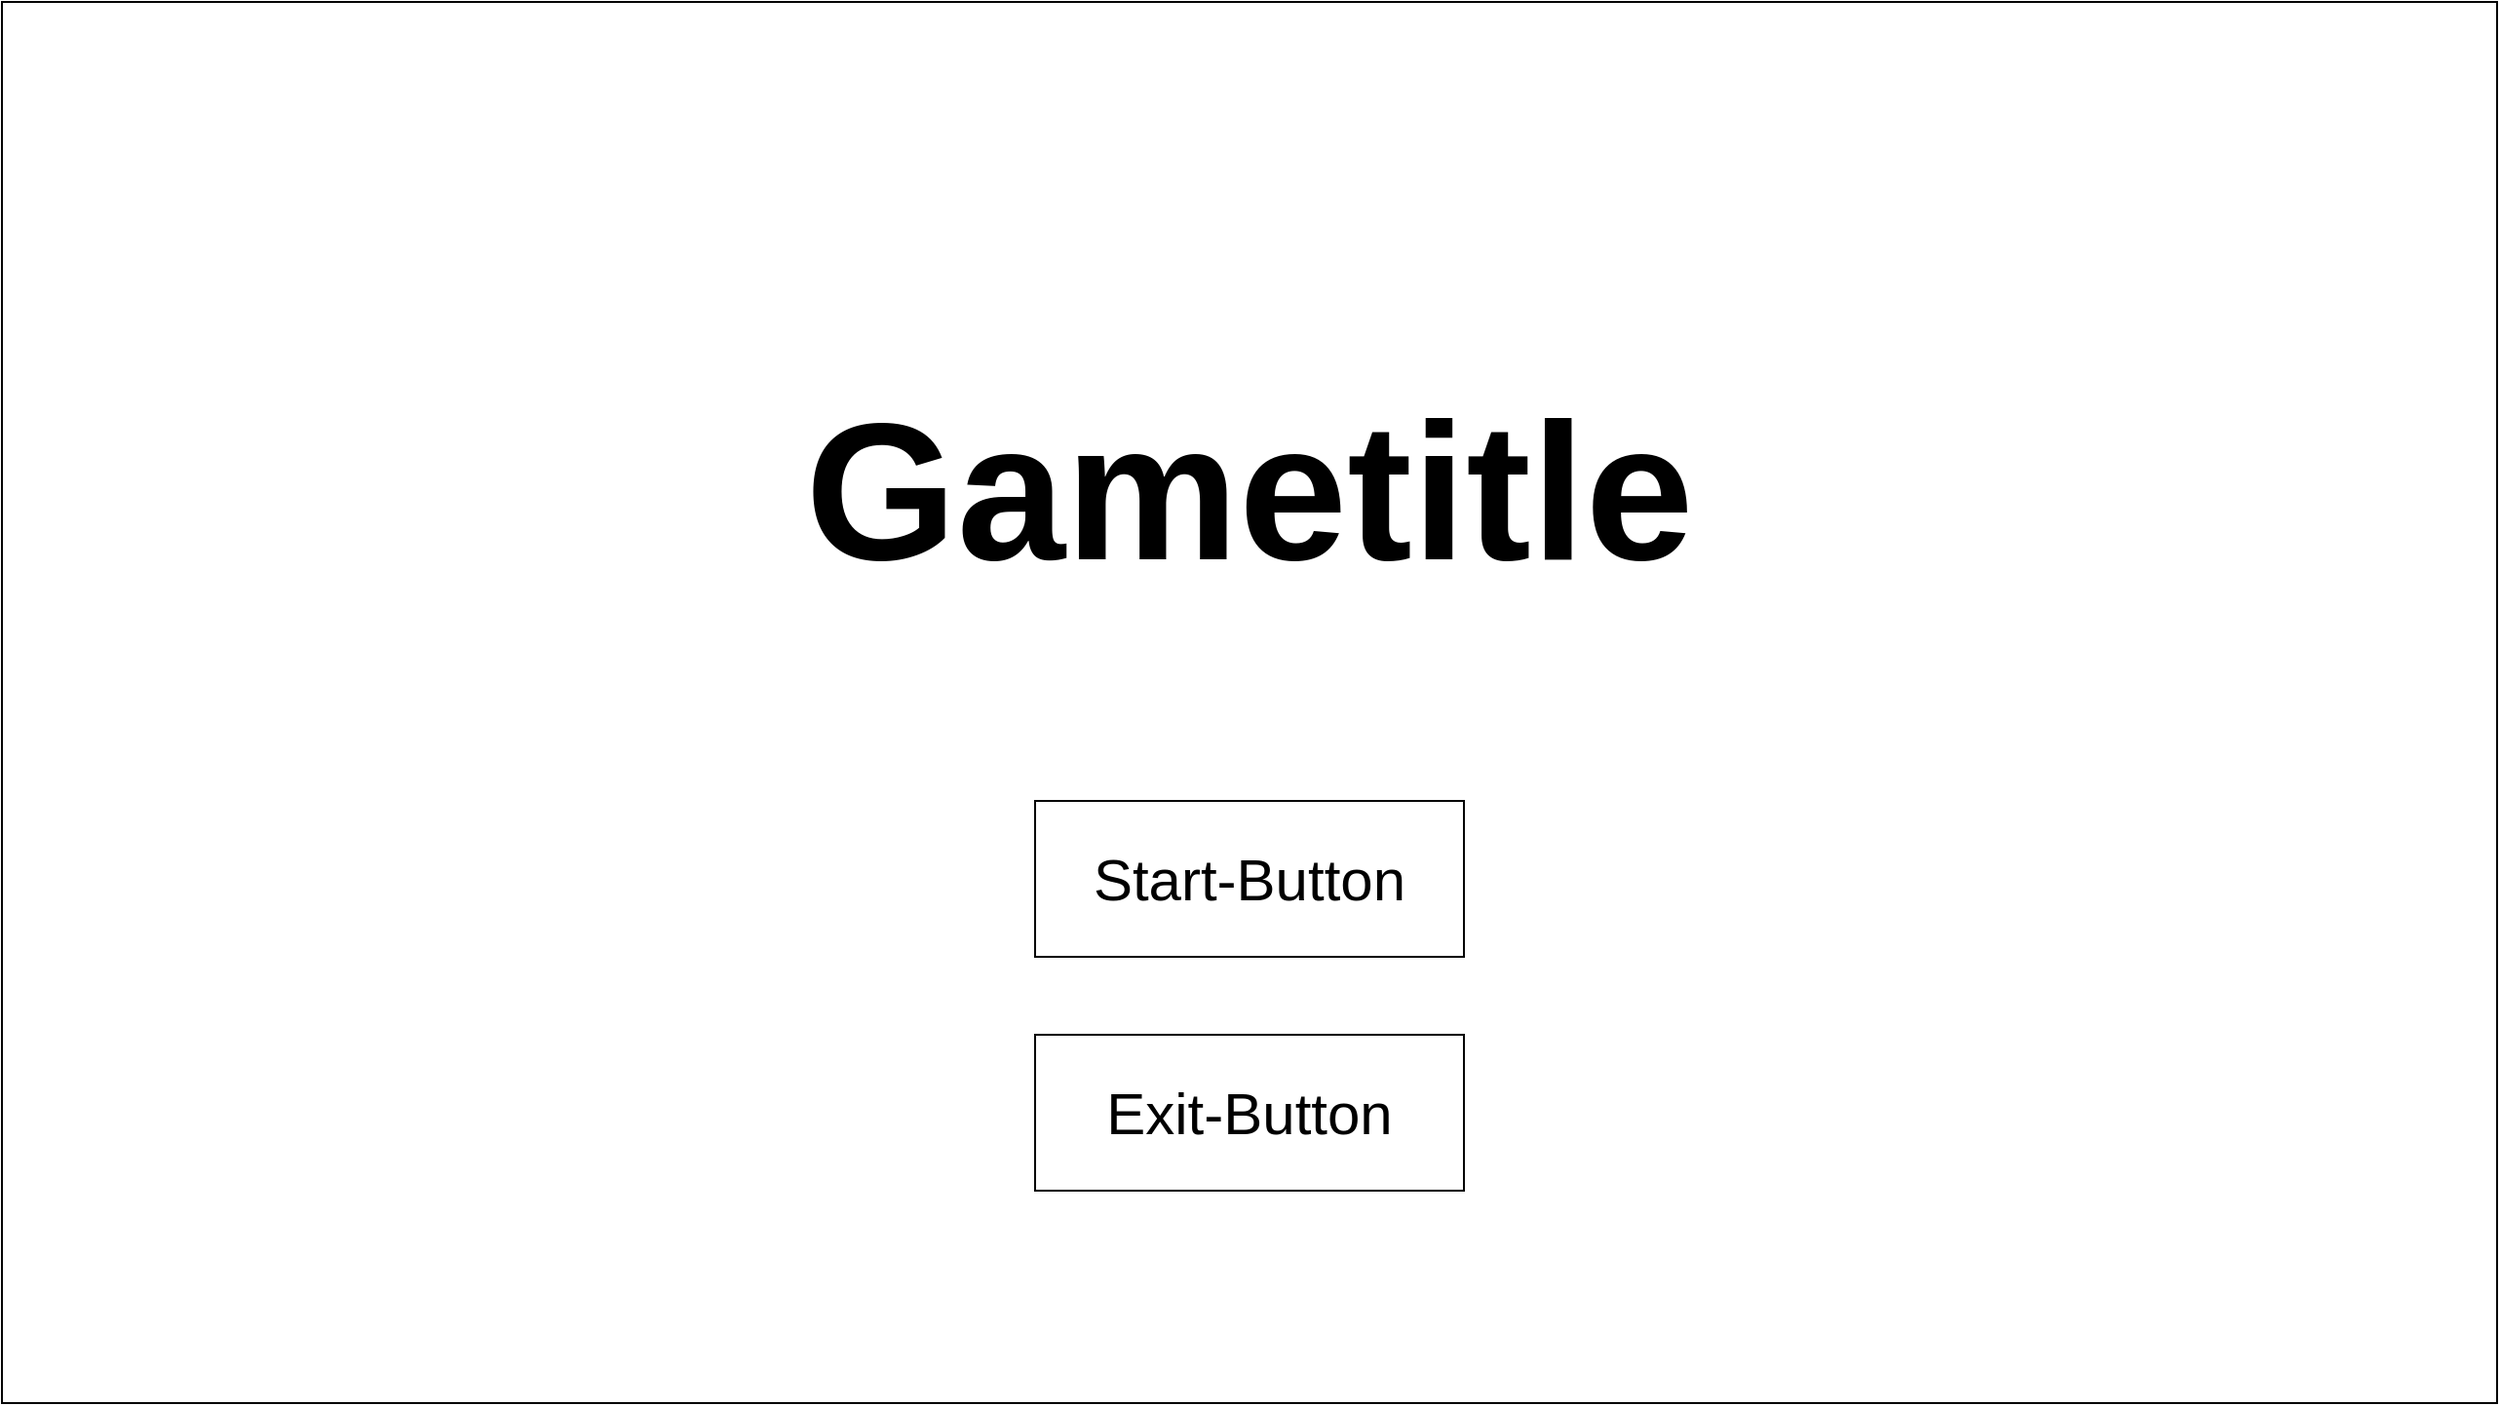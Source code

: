 <mxfile version="14.2.9"><diagram id="7ufu-2xWMey9KHMllkBW" name="Page-1"><mxGraphModel dx="1730" dy="2034" grid="1" gridSize="10" guides="1" tooltips="1" connect="1" arrows="1" fold="1" page="1" pageScale="1" pageWidth="827" pageHeight="1169" math="0" shadow="0"><root><mxCell id="0"/><mxCell id="1" parent="0"/><mxCell id="PIx4minwWeIDictenfKv-2" value="" style="rounded=0;whiteSpace=wrap;html=1;" vertex="1" parent="1"><mxGeometry x="10" y="-1160" width="1280" height="719" as="geometry"/></mxCell><mxCell id="PIx4minwWeIDictenfKv-9" value="&lt;font size=&quot;1&quot;&gt;&lt;b&gt;&lt;font style=&quot;font-size: 100px&quot;&gt;Gametitle&lt;/font&gt;&lt;/b&gt;&lt;/font&gt;" style="text;html=1;strokeColor=none;fillColor=none;align=center;verticalAlign=middle;whiteSpace=wrap;rounded=0;" vertex="1" parent="1"><mxGeometry x="385" y="-1000" width="530" height="180" as="geometry"/></mxCell><mxCell id="PIx4minwWeIDictenfKv-16" value="" style="group" vertex="1" connectable="0" parent="1"><mxGeometry x="540" y="-630" width="220" height="80" as="geometry"/></mxCell><mxCell id="PIx4minwWeIDictenfKv-14" value="" style="rounded=0;whiteSpace=wrap;html=1;" vertex="1" parent="PIx4minwWeIDictenfKv-16"><mxGeometry width="220" height="80" as="geometry"/></mxCell><mxCell id="PIx4minwWeIDictenfKv-15" value="&lt;font style=&quot;font-size: 30px&quot;&gt;Exit-Button&lt;/font&gt;" style="text;html=1;strokeColor=none;fillColor=none;align=center;verticalAlign=middle;whiteSpace=wrap;rounded=0;" vertex="1" parent="PIx4minwWeIDictenfKv-16"><mxGeometry width="220" height="80" as="geometry"/></mxCell><mxCell id="PIx4minwWeIDictenfKv-17" value="" style="group" vertex="1" connectable="0" parent="1"><mxGeometry x="540" y="-750" width="220" height="80" as="geometry"/></mxCell><mxCell id="PIx4minwWeIDictenfKv-10" value="" style="rounded=0;whiteSpace=wrap;html=1;" vertex="1" parent="PIx4minwWeIDictenfKv-17"><mxGeometry width="220" height="80" as="geometry"/></mxCell><mxCell id="PIx4minwWeIDictenfKv-11" value="&lt;font style=&quot;font-size: 30px&quot;&gt;Start-Button&lt;/font&gt;" style="text;html=1;strokeColor=none;fillColor=none;align=center;verticalAlign=middle;whiteSpace=wrap;rounded=0;" vertex="1" parent="PIx4minwWeIDictenfKv-17"><mxGeometry width="220" height="80" as="geometry"/></mxCell></root></mxGraphModel></diagram></mxfile>